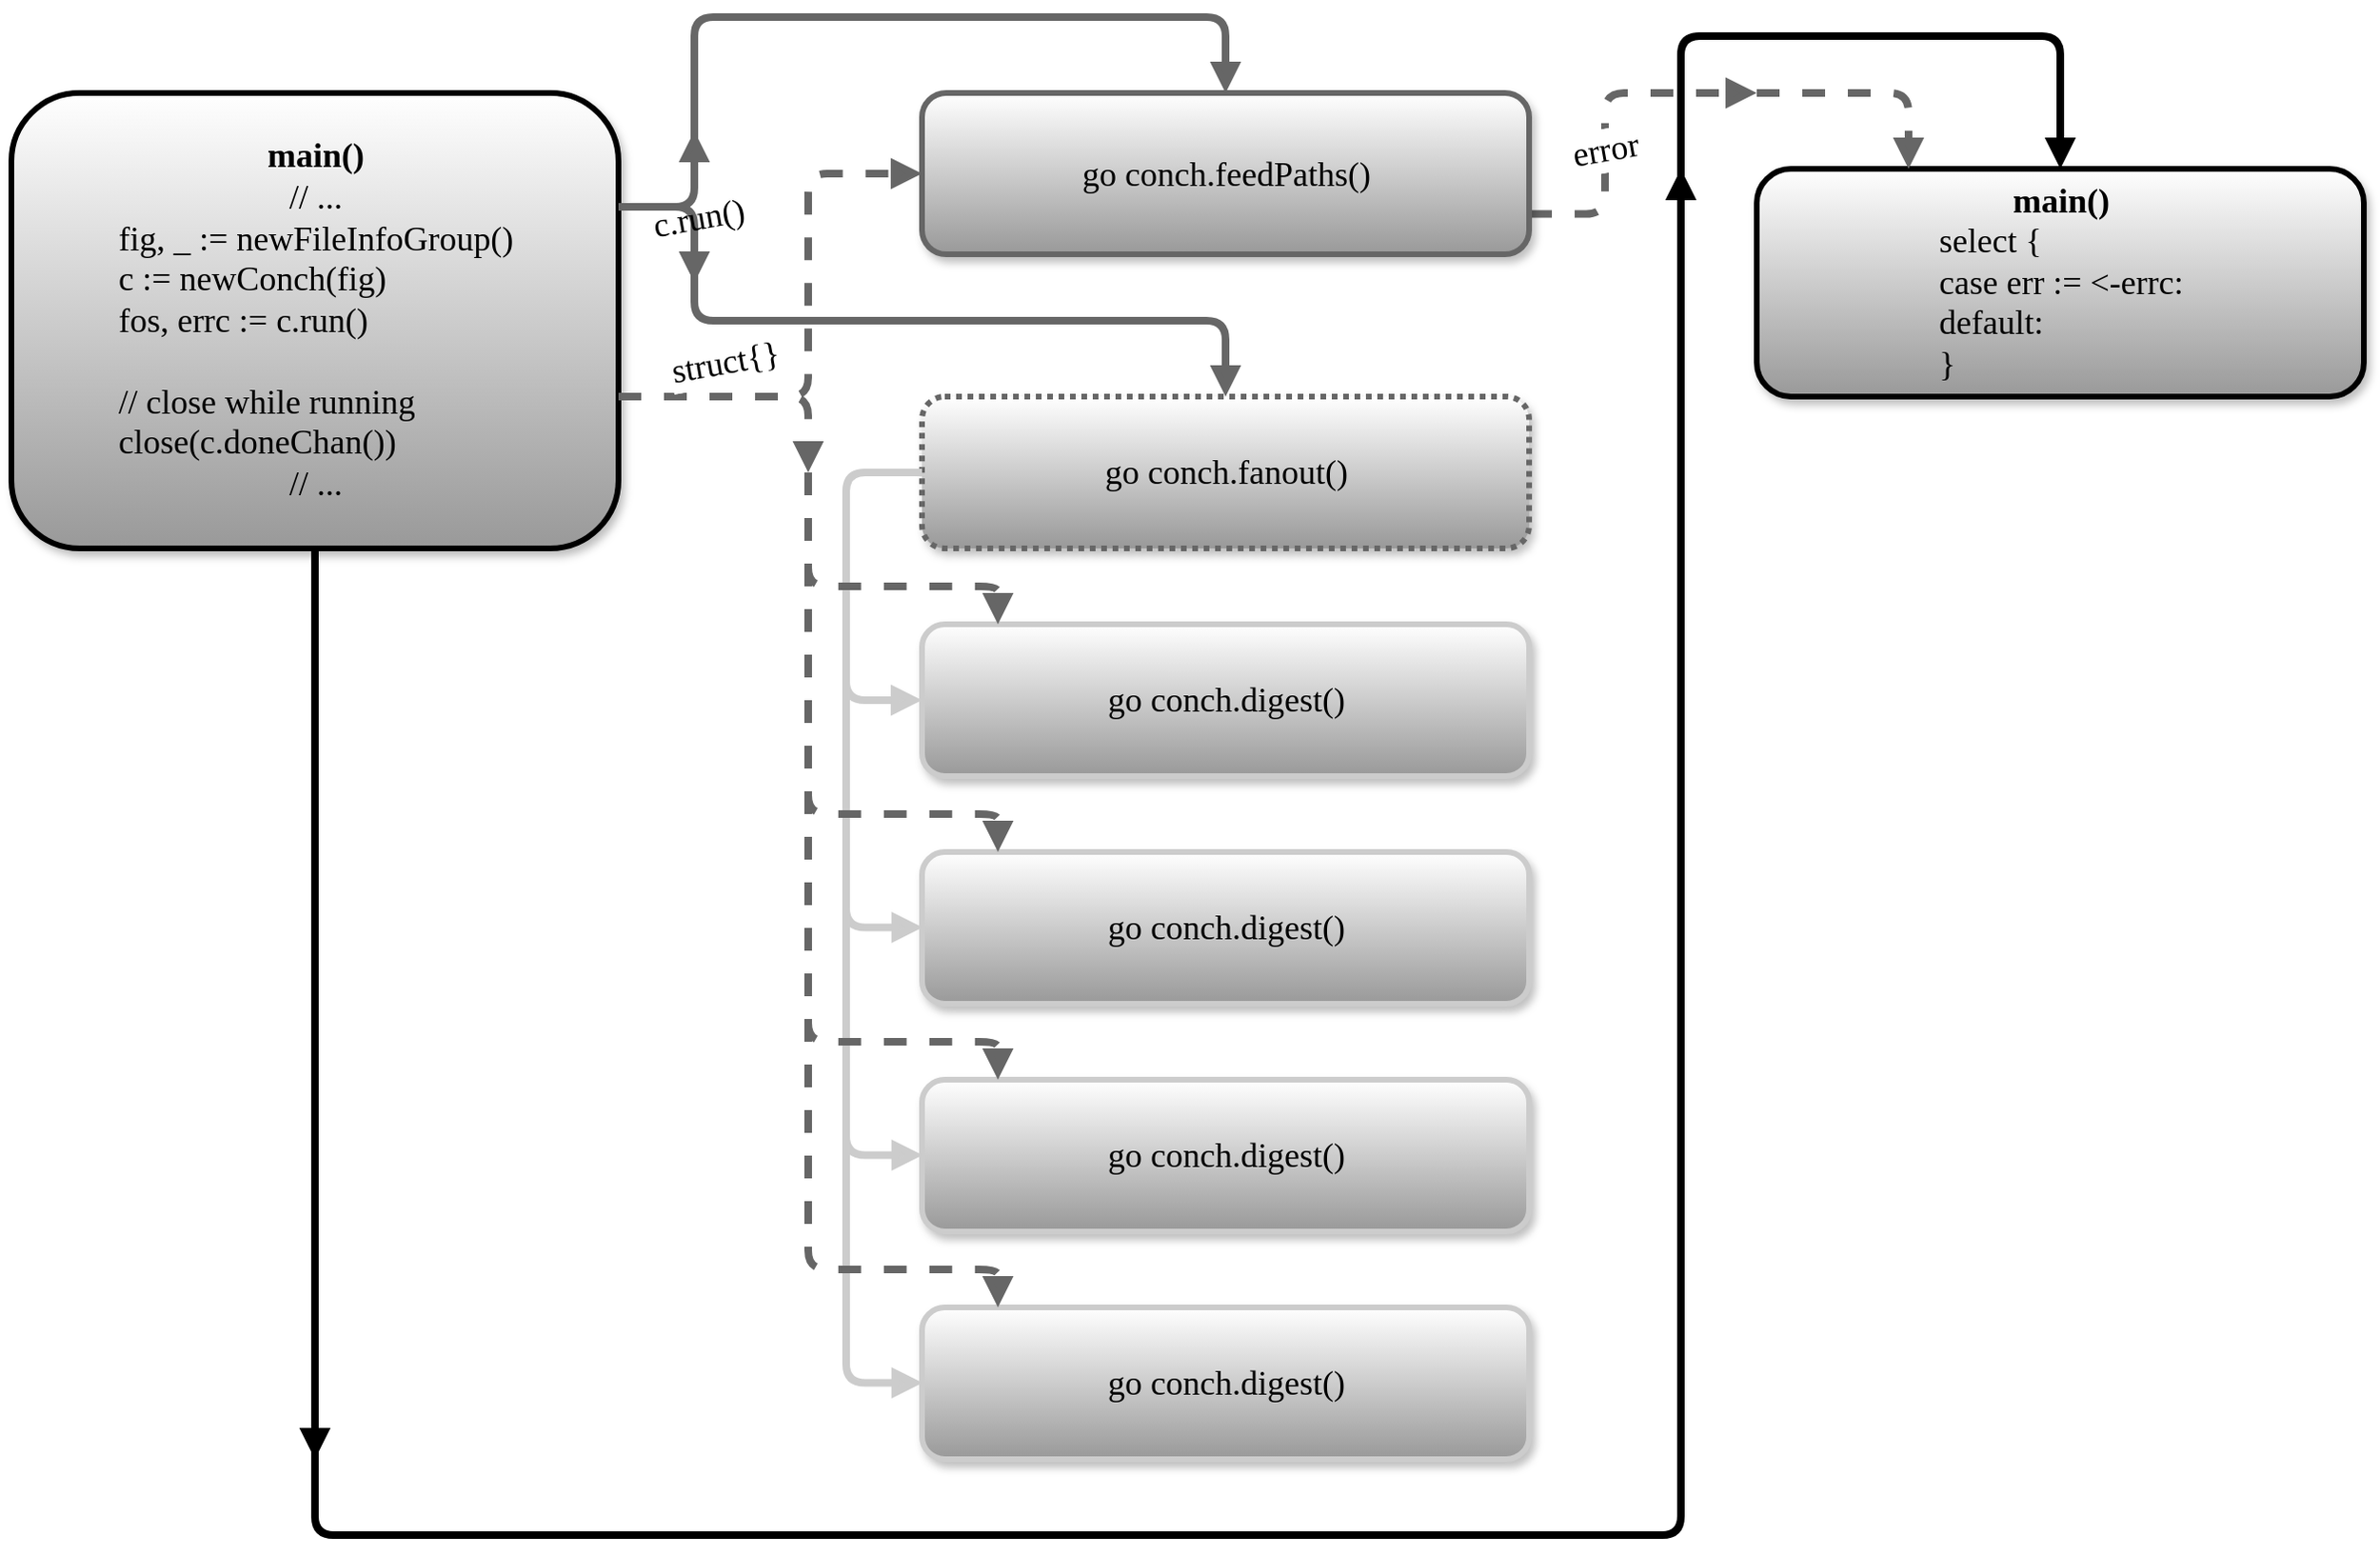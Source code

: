 <mxfile userAgent="Mozilla/5.0 (X11; Linux x86_64) AppleWebKit/537.36 (KHTML, like Gecko) Ubuntu Chromium/53.0.279.143 Chrome/53.0.279.143 Safari/537.36" version="6.0.1.0" editor="www.draw.io" type="google"><diagram name="Page-1"><mxGraphModel dx="1905" dy="1974" grid="1" gridSize="10" guides="1" tooltips="1" connect="1" arrows="1" fold="1" page="1" pageScale="1.5" pageWidth="960" pageHeight="800" math="0" shadow="0"><root><mxCell id="0" style=";html=1;"/><mxCell id="1" style=";html=1;" parent="0"/><mxCell id="6a6d49dab7758944-105" value="" style="edgeStyle=elbowEdgeStyle;strokeWidth=4;endArrow=block;endFill=1;fontStyle=0;dashed=1;html=1;fontFamily=Lucida Console;fontSize=18;strokeColor=#666666;exitX=1;exitY=0.75;" edge="1" parent="1" source="3"><mxGeometry x="-250" y="-309.647" width="100" height="100" as="geometry"><mxPoint x="900" y="40.353" as="sourcePoint"/><mxPoint x="920" y="40" as="targetPoint"/><Array as="points"><mxPoint x="840" y="40"/><mxPoint x="900" y="-39.647"/></Array></mxGeometry></mxCell><mxCell id="3" value="go conch.feedPaths()" style="rounded=1;fillColor=#FFFFFF;strokeColor=#666666;shadow=1;gradientColor=#999999;fontStyle=0;html=1;fontFamily=Lucida Console;fontSize=18;strokeWidth=3;" vertex="1" parent="1"><mxGeometry x="480" y="40" width="320" height="85" as="geometry"/></mxCell><mxCell id="29" value="" style="edgeStyle=elbowEdgeStyle;elbow=vertical;strokeWidth=4;endArrow=block;endFill=1;fontStyle=0;html=1;fontFamily=Lucida Console;fontSize=18;entryX=0.5;entryY=0;strokeColor=#666666;" edge="1" parent="1" target="3"><mxGeometry x="230" y="-155" width="100" height="100" as="geometry"><mxPoint x="360" y="80" as="sourcePoint"/><mxPoint x="640" y="-5" as="targetPoint"/><Array as="points"><mxPoint x="590"/><mxPoint x="500" y="-40"/><mxPoint x="460" y="-45"/></Array></mxGeometry></mxCell><mxCell id="6a6d49dab7758944-55" value="&lt;div style=&quot;text-align: center&quot;&gt;&lt;span&gt;&lt;b&gt;main()&lt;/b&gt;&lt;/span&gt;&lt;/div&gt;&lt;div style=&quot;text-align: center&quot;&gt;&lt;span&gt;// ...&lt;/span&gt;&lt;/div&gt;&lt;div style=&quot;text-align: left&quot;&gt;fig, _ := newFileInfoGroup()&lt;/div&gt;&lt;div style=&quot;text-align: left&quot;&gt;c := newConch(fig)&lt;/div&gt;&lt;div style=&quot;text-align: left&quot;&gt;&lt;div&gt;&lt;span&gt;fos, errc := c.run()&lt;/span&gt;&lt;br&gt;&lt;/div&gt;&lt;div&gt;&lt;br&gt;&lt;/div&gt;&lt;div&gt;// close while running&lt;/div&gt;&lt;/div&gt;&lt;div style=&quot;text-align: left&quot;&gt;close(c.doneChan())&lt;/div&gt;&lt;div style=&quot;text-align: center&quot;&gt;// ...&lt;/div&gt;" style="rounded=1;fillColor=#FFFFFF;strokeColor=#000000;shadow=1;gradientColor=#999999;fontStyle=0;html=1;fontFamily=Lucida Console;fontSize=18;strokeWidth=3;align=center;" vertex="1" parent="1"><mxGeometry y="40" width="320" height="240" as="geometry"/></mxCell><mxCell id="6a6d49dab7758944-60" value="" style="edgeStyle=elbowEdgeStyle;elbow=vertical;strokeWidth=4;endArrow=block;endFill=1;fontStyle=0;html=1;fontFamily=Lucida Console;fontSize=18;strokeColor=#666666;" edge="1" parent="1"><mxGeometry x="130" y="-40" width="100" height="100" as="geometry"><mxPoint x="320" y="100" as="sourcePoint"/><mxPoint x="360" y="140" as="targetPoint"/><Array as="points"><mxPoint x="340" y="100"/><mxPoint x="360" y="114"/></Array></mxGeometry></mxCell><mxCell id="6a6d49dab7758944-64" value="" style="edgeStyle=elbowEdgeStyle;elbow=vertical;strokeWidth=4;endArrow=block;endFill=1;fontStyle=0;html=1;fontFamily=Lucida Console;fontSize=18;exitX=0.5;exitY=1;" edge="1" parent="1" source="6a6d49dab7758944-55"><mxGeometry x="-287" y="15" width="100" height="100" as="geometry"><mxPoint x="160" y="210" as="sourcePoint"/><mxPoint x="160" y="760" as="targetPoint"/><Array as="points"><mxPoint x="150" y="370"/><mxPoint x="160" y="230"/></Array></mxGeometry></mxCell><mxCell id="6a6d49dab7758944-66" value="go conch.fanout()" style="rounded=1;fillColor=#FFFFFF;strokeColor=#666666;shadow=1;gradientColor=#999999;fontStyle=0;html=1;fontFamily=Lucida Console;fontSize=18;strokeWidth=3;dashed=1;dashPattern=1 1;" vertex="1" parent="1"><mxGeometry x="480" y="200" width="320" height="80" as="geometry"/></mxCell><mxCell id="6a6d49dab7758944-67" value="" style="edgeStyle=elbowEdgeStyle;elbow=vertical;strokeWidth=4;endArrow=block;endFill=1;fontStyle=0;html=1;fontFamily=Lucida Console;fontSize=18;entryX=0.5;entryY=0;strokeColor=#666666;" edge="1" parent="1" target="6a6d49dab7758944-66"><mxGeometry x="230" y="45" width="100" height="100" as="geometry"><mxPoint x="360" y="120" as="sourcePoint"/><mxPoint x="640.353" y="195.059" as="targetPoint"/><Array as="points"><mxPoint x="480" y="160"/><mxPoint x="500" y="160"/><mxPoint x="460" y="155"/></Array></mxGeometry></mxCell><mxCell id="6a6d49dab7758944-68" value="go conch.digest&lt;span&gt;()&lt;/span&gt;" style="rounded=1;fillColor=#FFFFFF;strokeColor=#CCCCCC;shadow=1;gradientColor=#999999;fontStyle=0;html=1;fontFamily=Lucida Console;fontSize=18;strokeWidth=3;" vertex="1" parent="1"><mxGeometry x="480" y="320" width="320" height="80" as="geometry"/></mxCell><mxCell id="6a6d49dab7758944-69" value="go conch.digest&lt;span&gt;()&lt;/span&gt;" style="rounded=1;fillColor=#FFFFFF;strokeColor=#CCCCCC;shadow=1;gradientColor=#999999;fontStyle=0;html=1;fontFamily=Lucida Console;fontSize=18;strokeWidth=3;" vertex="1" parent="1"><mxGeometry x="480" y="440" width="320" height="80" as="geometry"/></mxCell><mxCell id="6a6d49dab7758944-70" value="go conch.digest&lt;span&gt;()&lt;/span&gt;" style="rounded=1;fillColor=#FFFFFF;strokeColor=#CCCCCC;shadow=1;gradientColor=#999999;fontStyle=0;html=1;fontFamily=Lucida Console;fontSize=18;strokeWidth=3;" vertex="1" parent="1"><mxGeometry x="480" y="560" width="320" height="80" as="geometry"/></mxCell><mxCell id="6a6d49dab7758944-71" value="go conch.digest&lt;span&gt;()&lt;/span&gt;" style="rounded=1;fillColor=#FFFFFF;strokeColor=#CCCCCC;shadow=1;gradientColor=#999999;fontStyle=0;html=1;fontFamily=Lucida Console;fontSize=18;strokeWidth=3;" vertex="1" parent="1"><mxGeometry x="480" y="680" width="320" height="80" as="geometry"/></mxCell><mxCell id="6a6d49dab7758944-72" value="" style="edgeStyle=elbowEdgeStyle;strokeWidth=4;endArrow=block;endFill=1;fontStyle=0;html=1;fontFamily=Lucida Console;fontSize=18;entryX=0;entryY=0.5;strokeColor=#CCCCCC;" edge="1" parent="1" target="6a6d49dab7758944-68"><mxGeometry x="80" y="375" width="100" height="100" as="geometry"><mxPoint x="480" y="240" as="sourcePoint"/><mxPoint x="470" y="370" as="targetPoint"/><Array as="points"><mxPoint x="440" y="320"/></Array></mxGeometry></mxCell><mxCell id="6a6d49dab7758944-73" value="" style="edgeStyle=elbowEdgeStyle;strokeWidth=4;endArrow=block;endFill=1;fontStyle=0;html=1;fontFamily=Lucida Console;fontSize=18;entryX=0;entryY=0.5;strokeColor=#CCCCCC;" edge="1" parent="1"><mxGeometry x="80" y="495" width="100" height="100" as="geometry"><mxPoint x="440" y="320" as="sourcePoint"/><mxPoint x="480.353" y="479.765" as="targetPoint"/><Array as="points"><mxPoint x="440" y="440"/></Array></mxGeometry></mxCell><mxCell id="6a6d49dab7758944-74" value="" style="edgeStyle=elbowEdgeStyle;strokeWidth=4;endArrow=block;endFill=1;fontStyle=0;html=1;fontFamily=Lucida Console;fontSize=18;entryX=0;entryY=0.5;strokeColor=#CCCCCC;" edge="1" parent="1"><mxGeometry x="80" y="615" width="100" height="100" as="geometry"><mxPoint x="440" y="440" as="sourcePoint"/><mxPoint x="480.353" y="599.765" as="targetPoint"/><Array as="points"><mxPoint x="440" y="560"/></Array></mxGeometry></mxCell><mxCell id="6a6d49dab7758944-75" value="" style="edgeStyle=elbowEdgeStyle;strokeWidth=4;endArrow=block;endFill=1;fontStyle=0;html=1;fontFamily=Lucida Console;fontSize=18;entryX=0;entryY=0.5;strokeColor=#CCCCCC;" edge="1" parent="1"><mxGeometry x="80" y="735" width="100" height="100" as="geometry"><mxPoint x="440" y="560" as="sourcePoint"/><mxPoint x="480.353" y="719.765" as="targetPoint"/><Array as="points"><mxPoint x="440" y="680"/></Array></mxGeometry></mxCell><mxCell id="6a6d49dab7758944-87" value="" style="edgeStyle=elbowEdgeStyle;strokeWidth=4;endArrow=block;endFill=1;fontStyle=0;dashed=1;html=1;fontFamily=Lucida Console;fontSize=18;elbow=vertical;strokeColor=#666666;" edge="1" parent="1"><mxGeometry x="-350" y="-320" width="100" height="100" as="geometry"><mxPoint x="420" y="240" as="sourcePoint"/><mxPoint x="520" y="320" as="targetPoint"/><Array as="points"><mxPoint x="840" y="300"/></Array></mxGeometry></mxCell><mxCell id="6a6d49dab7758944-88" value="" style="edgeStyle=elbowEdgeStyle;strokeWidth=4;endArrow=block;endFill=1;fontStyle=0;dashed=1;html=1;fontFamily=Lucida Console;fontSize=18;elbow=vertical;strokeColor=#666666;" edge="1" parent="1"><mxGeometry x="-350" y="-200" width="100" height="100" as="geometry"><mxPoint x="420" y="240" as="sourcePoint"/><mxPoint x="520" y="440" as="targetPoint"/><Array as="points"><mxPoint x="840" y="420"/></Array></mxGeometry></mxCell><mxCell id="6a6d49dab7758944-90" value="" style="edgeStyle=elbowEdgeStyle;strokeWidth=4;endArrow=block;endFill=1;fontStyle=0;dashed=1;html=1;fontFamily=Lucida Console;fontSize=18;elbow=vertical;strokeColor=#666666;" edge="1" parent="1"><mxGeometry x="-350" y="-80" width="100" height="100" as="geometry"><mxPoint x="420" y="240" as="sourcePoint"/><mxPoint x="520" y="560" as="targetPoint"/><Array as="points"><mxPoint x="840" y="540"/></Array></mxGeometry></mxCell><mxCell id="6a6d49dab7758944-91" value="" style="edgeStyle=elbowEdgeStyle;strokeWidth=4;endArrow=block;endFill=1;fontStyle=0;dashed=1;html=1;fontFamily=Lucida Console;fontSize=18;elbow=vertical;strokeColor=#666666;" edge="1" parent="1"><mxGeometry x="-350" y="40" width="100" height="100" as="geometry"><mxPoint x="420" y="240" as="sourcePoint"/><mxPoint x="520" y="680" as="targetPoint"/><Array as="points"><mxPoint x="520" y="660"/><mxPoint x="840" y="660"/></Array></mxGeometry></mxCell><mxCell id="6a6d49dab7758944-92" value="&lt;b&gt;main()&lt;/b&gt;&lt;div style=&quot;text-align: left&quot;&gt;select {&lt;/div&gt;&lt;div style=&quot;text-align: left&quot;&gt;case err := &amp;lt;-errc:&lt;/div&gt;&lt;div style=&quot;text-align: left&quot;&gt;default:&lt;/div&gt;&lt;div style=&quot;text-align: left&quot;&gt;}&lt;/div&gt;" style="rounded=1;fillColor=#FFFFFF;strokeColor=#000000;shadow=1;gradientColor=#999999;fontStyle=0;html=1;fontFamily=Lucida Console;fontSize=18;strokeWidth=3;" vertex="1" parent="1"><mxGeometry x="920" y="80" width="320" height="120" as="geometry"/></mxCell><mxCell id="6a6d49dab7758944-93" value="" style="edgeStyle=elbowEdgeStyle;elbow=vertical;strokeWidth=4;endArrow=block;endFill=1;fontStyle=0;html=1;fontFamily=Lucida Console;fontSize=18;" edge="1" parent="1"><mxGeometry x="220" y="685" width="100" height="100" as="geometry"><mxPoint x="160" y="720" as="sourcePoint"/><mxPoint x="880" y="80" as="targetPoint"/><Array as="points"><mxPoint x="470" y="800"/><mxPoint x="490" y="800"/><mxPoint x="450" y="795"/></Array></mxGeometry></mxCell><mxCell id="6a6d49dab7758944-94" value="" style="edgeStyle=elbowEdgeStyle;elbow=vertical;strokeWidth=4;endArrow=block;endFill=1;fontStyle=0;html=1;fontFamily=Lucida Console;fontSize=18;" edge="1" parent="1"><mxGeometry x="750" y="-145" width="100" height="100" as="geometry"><mxPoint x="880" y="90" as="sourcePoint"/><mxPoint x="1080" y="80" as="targetPoint"/><Array as="points"><mxPoint x="1110" y="10"/><mxPoint x="1020" y="-30"/><mxPoint x="980" y="-35"/></Array></mxGeometry></mxCell><mxCell id="6a6d49dab7758944-98" value="" style="edgeStyle=elbowEdgeStyle;strokeWidth=4;endArrow=block;endFill=1;fontStyle=0;dashed=1;html=1;fontFamily=Lucida Console;fontSize=18;strokeColor=#666666;elbow=vertical;entryX=0.25;entryY=0;" edge="1" parent="1" target="6a6d49dab7758944-92"><mxGeometry x="-410" y="-440" width="100" height="100" as="geometry"><mxPoint x="920" y="40" as="sourcePoint"/><mxPoint x="960" y="50" as="targetPoint"/><Array as="points"><mxPoint x="980" y="40"/><mxPoint x="980" y="40"/></Array></mxGeometry></mxCell><mxCell id="6a6d49dab7758944-101" value="error" style="text;html=1;resizable=0;points=[];align=center;verticalAlign=middle;labelBackgroundColor=#ffffff;fontSize=18;fontFamily=Lucida Console;labelBorderColor=#FFFFFF;spacingTop=0;spacingLeft=0;spacing=2;spacingBottom=0;spacingRight=0;rotation=350;" vertex="1" connectable="0" parent="6a6d49dab7758944-98"><mxGeometry relative="1" as="geometry"><mxPoint x="-140" y="30" as="offset"/></mxGeometry></mxCell><mxCell id="18b541ab15c5efee-29" value="" style="edgeStyle=elbowEdgeStyle;elbow=vertical;strokeWidth=4;endArrow=block;endFill=1;fontStyle=0;html=1;fontFamily=Lucida Console;fontSize=18;strokeColor=#666666;exitX=1;exitY=0.25;" edge="1" parent="1" source="6a6d49dab7758944-55"><mxGeometry x="200" y="-72" width="100" height="100" as="geometry"><mxPoint x="390" y="68" as="sourcePoint"/><mxPoint x="360" y="60" as="targetPoint"/><Array as="points"><mxPoint x="340" y="100"/></Array></mxGeometry></mxCell><mxCell id="18b541ab15c5efee-30" value="" style="edgeStyle=elbowEdgeStyle;strokeWidth=4;endArrow=block;endFill=1;fontStyle=0;dashed=1;html=1;fontFamily=Lucida Console;fontSize=18;strokeColor=#666666;" edge="1" parent="1"><mxGeometry x="-400" y="20" width="100" height="100" as="geometry"><mxPoint x="320" y="200" as="sourcePoint"/><mxPoint x="420" y="240" as="targetPoint"/><Array as="points"><mxPoint x="420" y="230"/></Array></mxGeometry></mxCell><mxCell id="18b541ab15c5efee-33" value="" style="edgeStyle=elbowEdgeStyle;strokeWidth=4;endArrow=block;endFill=1;fontStyle=0;dashed=1;html=1;fontFamily=Lucida Console;fontSize=18;strokeColor=#666666;entryX=0;entryY=0.5;" edge="1" parent="1" target="3"><mxGeometry x="-390" y="-5" width="100" height="100" as="geometry"><mxPoint x="320" y="200" as="sourcePoint"/><mxPoint x="390" y="225" as="targetPoint"/><Array as="points"><mxPoint x="420" y="140"/></Array></mxGeometry></mxCell><mxCell id="18b541ab15c5efee-36" value="struct{}" style="text;html=1;resizable=0;points=[];align=center;verticalAlign=middle;labelBackgroundColor=#ffffff;fontSize=18;fontFamily=Lucida Console;labelBorderColor=#FFFFFF;spacingTop=0;spacingLeft=0;spacing=2;spacingBottom=0;spacingRight=0;rotation=350;direction=west;" vertex="1" connectable="0" parent="1"><mxGeometry x="350" y="230" as="geometry"><mxPoint x="34" y="-43" as="offset"/></mxGeometry></mxCell><mxCell id="c281116cf21977a-29" value="c.run()" style="text;html=1;resizable=0;points=[];align=center;verticalAlign=middle;labelBackgroundColor=none;fontSize=18;fontFamily=Lucida Console;labelBorderColor=none;spacingTop=0;spacingLeft=0;spacing=2;spacingBottom=0;spacingRight=0;rotation=350;direction=west;" vertex="1" connectable="0" parent="1"><mxGeometry x="336" y="154" as="geometry"><mxPoint x="34" y="-43" as="offset"/></mxGeometry></mxCell></root></mxGraphModel></diagram></mxfile>